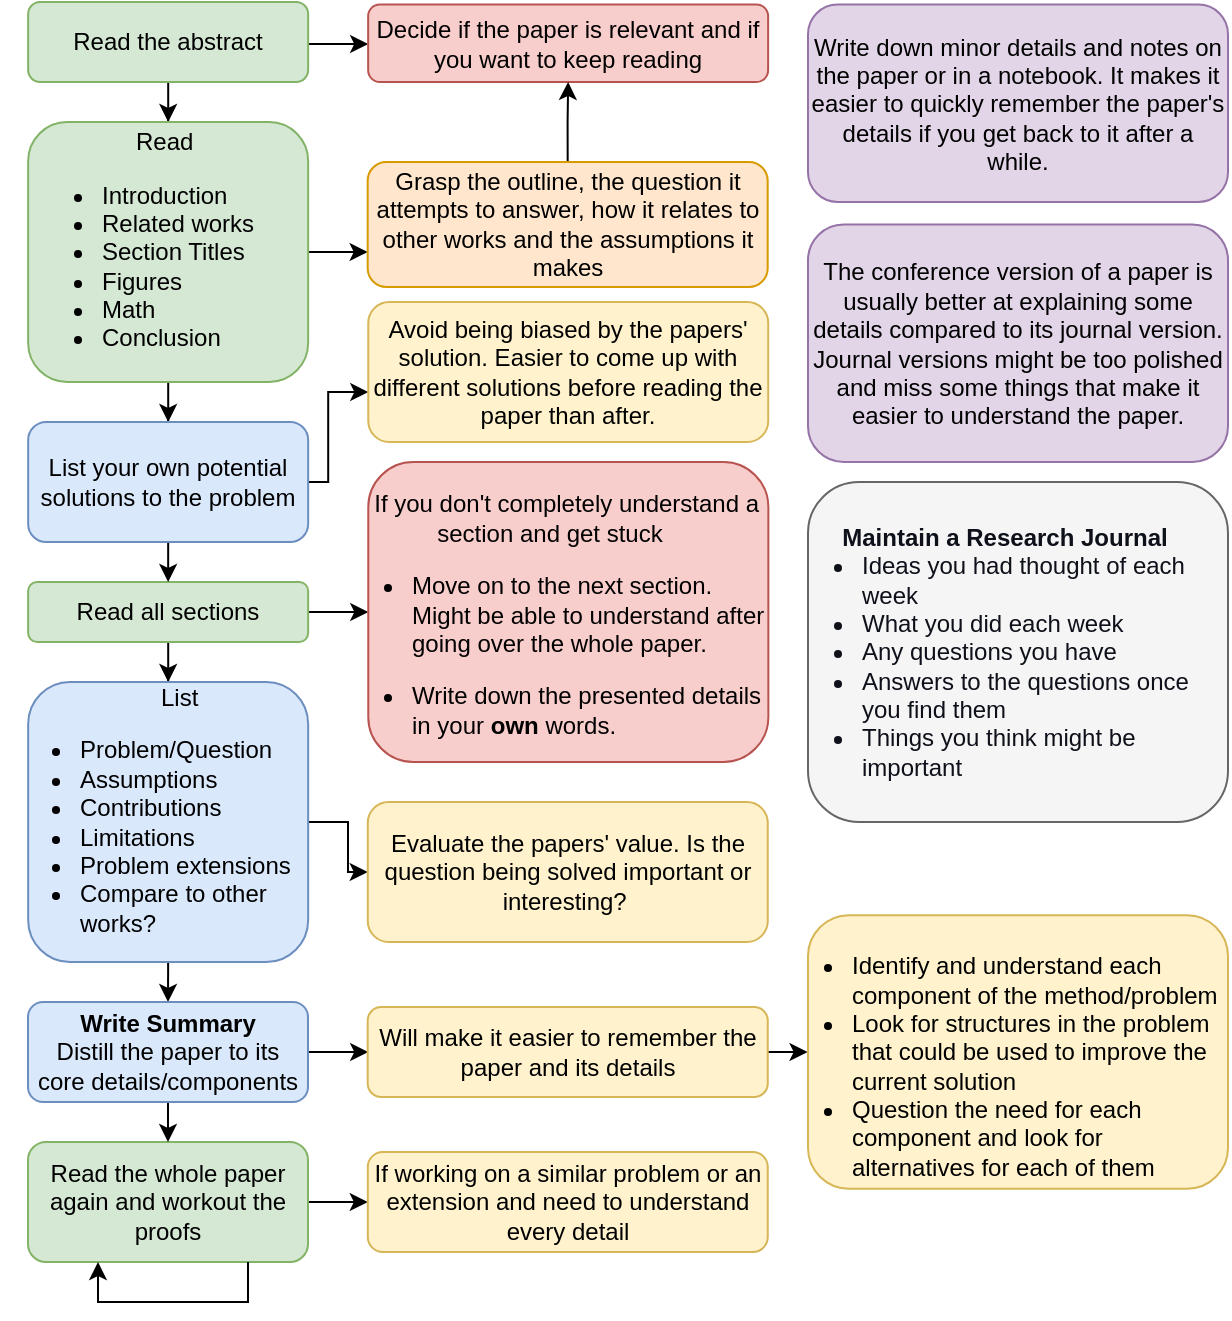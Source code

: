 <mxfile version="14.2.3" type="device"><diagram id="QiM9oSrPAjDkkbRO5tYO" name="Page-1"><mxGraphModel dx="981" dy="486" grid="1" gridSize="10" guides="1" tooltips="1" connect="1" arrows="1" fold="1" page="1" pageScale="1" pageWidth="850" pageHeight="1100" math="0" shadow="0"><root><mxCell id="0"/><mxCell id="1" parent="0"/><mxCell id="tbHWGJce0Dj6GsjQu1Z4-2" value="" style="edgeStyle=orthogonalEdgeStyle;rounded=0;orthogonalLoop=1;jettySize=auto;html=1;" parent="1" source="eRuPD94aAmWbf7h1Lmvu-1" target="tbHWGJce0Dj6GsjQu1Z4-1" edge="1"><mxGeometry relative="1" as="geometry"/></mxCell><mxCell id="tbHWGJce0Dj6GsjQu1Z4-14" value="" style="edgeStyle=orthogonalEdgeStyle;rounded=0;orthogonalLoop=1;jettySize=auto;html=1;" parent="1" source="eRuPD94aAmWbf7h1Lmvu-1" target="tbHWGJce0Dj6GsjQu1Z4-13" edge="1"><mxGeometry relative="1" as="geometry"><Array as="points"><mxPoint x="190.08" y="31"/><mxPoint x="190.08" y="31"/></Array></mxGeometry></mxCell><mxCell id="eRuPD94aAmWbf7h1Lmvu-1" value="Read the abstract" style="rounded=1;whiteSpace=wrap;html=1;glass=0;shadow=0;sketch=0;fillColor=#d5e8d4;strokeColor=#82b366;" parent="1" vertex="1"><mxGeometry x="30.08" y="10" width="140" height="40" as="geometry"/></mxCell><mxCell id="tbHWGJce0Dj6GsjQu1Z4-7" value="" style="edgeStyle=orthogonalEdgeStyle;rounded=0;orthogonalLoop=1;jettySize=auto;html=1;" parent="1" source="tbHWGJce0Dj6GsjQu1Z4-1" target="tbHWGJce0Dj6GsjQu1Z4-6" edge="1"><mxGeometry relative="1" as="geometry"/></mxCell><mxCell id="tbHWGJce0Dj6GsjQu1Z4-17" value="" style="edgeStyle=orthogonalEdgeStyle;rounded=0;orthogonalLoop=1;jettySize=auto;html=1;" parent="1" source="tbHWGJce0Dj6GsjQu1Z4-1" target="tbHWGJce0Dj6GsjQu1Z4-16" edge="1"><mxGeometry relative="1" as="geometry"><Array as="points"><mxPoint x="180.08" y="135"/><mxPoint x="180.08" y="135"/></Array></mxGeometry></mxCell><mxCell id="tbHWGJce0Dj6GsjQu1Z4-1" value="&lt;div style=&quot;text-align: center&quot;&gt;&lt;span&gt;&amp;nbsp; &amp;nbsp; &amp;nbsp; &amp;nbsp; Read&lt;/span&gt;&lt;/div&gt;&lt;ul&gt;&lt;li&gt;Introduction&lt;/li&gt;&lt;li&gt;Related works&lt;/li&gt;&lt;li&gt;Section Titles&lt;/li&gt;&lt;li&gt;Figures&lt;/li&gt;&lt;li&gt;Math&amp;nbsp;&lt;/li&gt;&lt;li&gt;Conclusion&lt;/li&gt;&lt;/ul&gt;" style="whiteSpace=wrap;html=1;rounded=1;align=left;fillColor=#d5e8d4;strokeColor=#82b366;spacingLeft=-5;" parent="1" vertex="1"><mxGeometry x="30.08" y="70" width="140" height="130" as="geometry"/></mxCell><mxCell id="tbHWGJce0Dj6GsjQu1Z4-10" value="" style="edgeStyle=orthogonalEdgeStyle;rounded=0;orthogonalLoop=1;jettySize=auto;html=1;" parent="1" source="tbHWGJce0Dj6GsjQu1Z4-3" target="tbHWGJce0Dj6GsjQu1Z4-9" edge="1"><mxGeometry relative="1" as="geometry"/></mxCell><mxCell id="tbHWGJce0Dj6GsjQu1Z4-25" value="" style="edgeStyle=orthogonalEdgeStyle;rounded=0;orthogonalLoop=1;jettySize=auto;html=1;" parent="1" source="tbHWGJce0Dj6GsjQu1Z4-3" target="tbHWGJce0Dj6GsjQu1Z4-24" edge="1"><mxGeometry relative="1" as="geometry"/></mxCell><mxCell id="tbHWGJce0Dj6GsjQu1Z4-3" value="Read all sections" style="whiteSpace=wrap;html=1;rounded=1;align=center;fillColor=#d5e8d4;strokeColor=#82b366;" parent="1" vertex="1"><mxGeometry x="30.08" y="300" width="140" height="30" as="geometry"/></mxCell><mxCell id="tbHWGJce0Dj6GsjQu1Z4-8" style="edgeStyle=orthogonalEdgeStyle;rounded=0;orthogonalLoop=1;jettySize=auto;html=1;exitX=0.5;exitY=1;exitDx=0;exitDy=0;entryX=0.5;entryY=0;entryDx=0;entryDy=0;" parent="1" source="tbHWGJce0Dj6GsjQu1Z4-6" target="tbHWGJce0Dj6GsjQu1Z4-3" edge="1"><mxGeometry relative="1" as="geometry"/></mxCell><mxCell id="tbHWGJce0Dj6GsjQu1Z4-20" value="" style="edgeStyle=orthogonalEdgeStyle;rounded=0;orthogonalLoop=1;jettySize=auto;html=1;" parent="1" source="tbHWGJce0Dj6GsjQu1Z4-6" target="tbHWGJce0Dj6GsjQu1Z4-19" edge="1"><mxGeometry relative="1" as="geometry"><Array as="points"><mxPoint x="180.08" y="250"/><mxPoint x="180.08" y="205"/></Array></mxGeometry></mxCell><mxCell id="tbHWGJce0Dj6GsjQu1Z4-6" value="List your own potential solutions to the problem" style="whiteSpace=wrap;html=1;rounded=1;align=center;fillColor=#dae8fc;strokeColor=#6c8ebf;" parent="1" vertex="1"><mxGeometry x="30.08" y="220" width="140" height="60" as="geometry"/></mxCell><mxCell id="tbHWGJce0Dj6GsjQu1Z4-27" value="" style="edgeStyle=orthogonalEdgeStyle;rounded=0;orthogonalLoop=1;jettySize=auto;html=1;entryX=0;entryY=0.5;entryDx=0;entryDy=0;" parent="1" source="tbHWGJce0Dj6GsjQu1Z4-9" target="tbHWGJce0Dj6GsjQu1Z4-26" edge="1"><mxGeometry relative="1" as="geometry"><Array as="points"><mxPoint x="190" y="420"/><mxPoint x="190" y="445"/></Array></mxGeometry></mxCell><mxCell id="jmNkkBRaGiyjRFW7MrC_-11" style="edgeStyle=orthogonalEdgeStyle;rounded=0;orthogonalLoop=1;jettySize=auto;html=1;exitX=0.5;exitY=1;exitDx=0;exitDy=0;entryX=0.5;entryY=0;entryDx=0;entryDy=0;" parent="1" source="tbHWGJce0Dj6GsjQu1Z4-9" target="jmNkkBRaGiyjRFW7MrC_-5" edge="1"><mxGeometry relative="1" as="geometry"/></mxCell><mxCell id="tbHWGJce0Dj6GsjQu1Z4-9" value="&lt;div&gt;&lt;span&gt;&amp;nbsp; &amp;nbsp; &amp;nbsp; &amp;nbsp; List&lt;/span&gt;&lt;/div&gt;&lt;ul&gt;&lt;li style=&quot;text-align: left&quot;&gt;Problem/Question&lt;/li&gt;&lt;li style=&quot;text-align: left&quot;&gt;Assumptions&lt;/li&gt;&lt;li style=&quot;text-align: left&quot;&gt;Contributions&lt;/li&gt;&lt;li style=&quot;text-align: left&quot;&gt;Limitations&lt;/li&gt;&lt;li style=&quot;text-align: left&quot;&gt;Problem extensions&lt;/li&gt;&lt;li style=&quot;text-align: left&quot;&gt;Compare to other works?&lt;/li&gt;&lt;/ul&gt;" style="whiteSpace=wrap;html=1;rounded=1;fillColor=#dae8fc;strokeColor=#6c8ebf;verticalAlign=middle;spacingLeft=-15;" parent="1" vertex="1"><mxGeometry x="30.08" y="350" width="140" height="140" as="geometry"/></mxCell><mxCell id="tbHWGJce0Dj6GsjQu1Z4-29" value="" style="edgeStyle=orthogonalEdgeStyle;rounded=0;orthogonalLoop=1;jettySize=auto;html=1;" parent="1" source="tbHWGJce0Dj6GsjQu1Z4-11" target="tbHWGJce0Dj6GsjQu1Z4-28" edge="1"><mxGeometry relative="1" as="geometry"/></mxCell><mxCell id="tbHWGJce0Dj6GsjQu1Z4-11" value="Read the whole paper again and workout the proofs" style="whiteSpace=wrap;html=1;rounded=1;fillColor=#d5e8d4;strokeColor=#82b366;" parent="1" vertex="1"><mxGeometry x="30" y="580" width="140" height="60" as="geometry"/></mxCell><mxCell id="tbHWGJce0Dj6GsjQu1Z4-13" value="Decide if the paper is relevant and if you want to keep reading" style="whiteSpace=wrap;html=1;rounded=1;shadow=0;glass=0;sketch=0;fillColor=#f8cecc;strokeColor=#b85450;" parent="1" vertex="1"><mxGeometry x="200.08" y="11.25" width="199.98" height="38.75" as="geometry"/></mxCell><mxCell id="tbHWGJce0Dj6GsjQu1Z4-18" style="edgeStyle=orthogonalEdgeStyle;rounded=0;orthogonalLoop=1;jettySize=auto;html=1;exitX=0.5;exitY=0;exitDx=0;exitDy=0;entryX=0.5;entryY=1;entryDx=0;entryDy=0;" parent="1" source="tbHWGJce0Dj6GsjQu1Z4-16" target="tbHWGJce0Dj6GsjQu1Z4-13" edge="1"><mxGeometry relative="1" as="geometry"/></mxCell><mxCell id="tbHWGJce0Dj6GsjQu1Z4-16" value="Grasp the outline, the question it attempts to answer, how it relates to other works and the assumptions it makes" style="whiteSpace=wrap;html=1;rounded=1;align=center;fillColor=#ffe6cc;strokeColor=#d79b00;" parent="1" vertex="1"><mxGeometry x="199.84" y="90" width="200" height="62.5" as="geometry"/></mxCell><mxCell id="tbHWGJce0Dj6GsjQu1Z4-19" value="Avoid being biased by the papers' solution. Easier to come up with different solutions before reading the paper than after." style="whiteSpace=wrap;html=1;rounded=1;fillColor=#fff2cc;strokeColor=#d6b656;verticalAlign=middle;horizontal=1;" parent="1" vertex="1"><mxGeometry x="200.14" y="160" width="199.98" height="70" as="geometry"/></mxCell><mxCell id="tbHWGJce0Dj6GsjQu1Z4-24" value="&lt;div&gt;&lt;span&gt;&lt;br&gt;&lt;/span&gt;&lt;/div&gt;&lt;div style=&quot;text-align: center&quot;&gt;&lt;span&gt;&amp;nbsp; &amp;nbsp; &amp;nbsp;If you don't completely understand a section and get stuck&lt;/span&gt;&lt;/div&gt;&lt;ul&gt;&lt;li&gt;Move on to the next section. Might be able to understand after going over the whole paper.&lt;/li&gt;&lt;/ul&gt;&lt;ul&gt;&lt;li&gt;Write down the presented details in your &lt;b&gt;own &lt;/b&gt;words.&lt;/li&gt;&lt;/ul&gt;" style="whiteSpace=wrap;html=1;rounded=1;fillColor=#f8cecc;strokeColor=#b85450;spacingLeft=-20;align=left;" parent="1" vertex="1"><mxGeometry x="200.14" y="240" width="200.04" height="150" as="geometry"/></mxCell><mxCell id="tbHWGJce0Dj6GsjQu1Z4-26" value="Evaluate the papers' value. Is the question being solved important or interesting?&amp;nbsp;" style="whiteSpace=wrap;html=1;rounded=1;fillColor=#fff2cc;strokeColor=#d6b656;" parent="1" vertex="1"><mxGeometry x="199.88" y="410" width="200" height="70" as="geometry"/></mxCell><mxCell id="tbHWGJce0Dj6GsjQu1Z4-28" value="If working on a similar problem or an extension and need to understand every detail" style="whiteSpace=wrap;html=1;rounded=1;fillColor=#fff2cc;strokeColor=#d6b656;" parent="1" vertex="1"><mxGeometry x="199.9" y="585" width="199.98" height="50" as="geometry"/></mxCell><mxCell id="jmNkkBRaGiyjRFW7MrC_-10" style="edgeStyle=orthogonalEdgeStyle;rounded=0;orthogonalLoop=1;jettySize=auto;html=1;exitX=0.5;exitY=1;exitDx=0;exitDy=0;entryX=0.5;entryY=0;entryDx=0;entryDy=0;" parent="1" source="jmNkkBRaGiyjRFW7MrC_-5" target="tbHWGJce0Dj6GsjQu1Z4-11" edge="1"><mxGeometry relative="1" as="geometry"/></mxCell><mxCell id="xSgbeVniZeZdo-TaIFkp-1" style="edgeStyle=orthogonalEdgeStyle;rounded=0;orthogonalLoop=1;jettySize=auto;html=1;exitX=1;exitY=0.5;exitDx=0;exitDy=0;" parent="1" source="jmNkkBRaGiyjRFW7MrC_-5" edge="1"><mxGeometry relative="1" as="geometry"><mxPoint x="200.08" y="534.944" as="targetPoint"/></mxGeometry></mxCell><mxCell id="jmNkkBRaGiyjRFW7MrC_-5" value="&lt;b&gt;Write Summary&lt;/b&gt;&lt;br&gt;Distill the paper to its core details/components" style="whiteSpace=wrap;html=1;rounded=1;fillColor=#dae8fc;strokeColor=#6c8ebf;" parent="1" vertex="1"><mxGeometry x="30" y="510" width="140" height="50" as="geometry"/></mxCell><mxCell id="cU1wx5OKAQBh6w2Gunx4-2" value="" style="edgeStyle=orthogonalEdgeStyle;rounded=0;orthogonalLoop=1;jettySize=auto;html=1;" parent="1" source="jmNkkBRaGiyjRFW7MrC_-7" target="cU1wx5OKAQBh6w2Gunx4-1" edge="1"><mxGeometry relative="1" as="geometry"/></mxCell><mxCell id="jmNkkBRaGiyjRFW7MrC_-7" value="Will make it easier to remember the paper and its details" style="whiteSpace=wrap;html=1;rounded=1;strokeColor=#d6b656;fillColor=#fff2cc;" parent="1" vertex="1"><mxGeometry x="199.84" y="512.5" width="200.04" height="45" as="geometry"/></mxCell><mxCell id="jmNkkBRaGiyjRFW7MrC_-13" value="The conference version of a paper is usually better at explaining some details compared to its journal version. Journal versions might be too polished and miss some things that make it easier to understand the paper." style="rounded=1;whiteSpace=wrap;html=1;fillColor=#e1d5e7;strokeColor=#9673a6;" parent="1" vertex="1"><mxGeometry x="420.0" y="121.25" width="210" height="118.75" as="geometry"/></mxCell><mxCell id="jmNkkBRaGiyjRFW7MrC_-16" value="Write down minor details and notes on the paper or in a notebook. It makes it easier to quickly remember the paper's details if you get back to it after a while." style="rounded=1;whiteSpace=wrap;html=1;fillColor=#e1d5e7;strokeColor=#9673a6;" parent="1" vertex="1"><mxGeometry x="420.0" y="11.25" width="210" height="98.75" as="geometry"/></mxCell><mxCell id="QFe-tPKMCLjhRltFGSoV-1" value="&lt;p style=&quot;text-align: center ; color: rgb(14 , 16 , 26) ; background: transparent ; margin-top: 0pt ; margin-bottom: 0pt&quot;&gt;&lt;strong style=&quot;background: transparent ; margin-top: 0pt ; margin-bottom: 0pt&quot;&gt;Maintain a Research Journal&lt;/strong&gt;&lt;/p&gt;&lt;ul style=&quot;color: rgb(14 , 16 , 26) ; background: transparent ; margin-top: 0pt ; margin-bottom: 0pt&quot;&gt;&lt;li style=&quot;background: transparent ; margin-top: 0pt ; margin-bottom: 0pt ; list-style-type: disc&quot;&gt;&lt;span style=&quot;background: transparent ; margin-top: 0pt ; margin-bottom: 0pt&quot;&gt;Ideas you had thought of each week&lt;/span&gt;&lt;/li&gt;&lt;li style=&quot;background: transparent ; margin-top: 0pt ; margin-bottom: 0pt ; list-style-type: disc&quot;&gt;&lt;span style=&quot;background: transparent ; margin-top: 0pt ; margin-bottom: 0pt&quot;&gt;What you did each week&lt;/span&gt;&lt;/li&gt;&lt;li style=&quot;background: transparent ; margin-top: 0pt ; margin-bottom: 0pt ; list-style-type: disc&quot;&gt;&lt;span style=&quot;background: transparent ; margin-top: 0pt ; margin-bottom: 0pt&quot;&gt;Any questions you have&lt;/span&gt;&lt;/li&gt;&lt;li style=&quot;background: transparent ; margin-top: 0pt ; margin-bottom: 0pt ; list-style-type: disc&quot;&gt;&lt;span style=&quot;background: transparent ; margin-top: 0pt ; margin-bottom: 0pt&quot;&gt;Answers to the questions once you find them&lt;/span&gt;&lt;/li&gt;&lt;li style=&quot;background: transparent ; margin-top: 0pt ; margin-bottom: 0pt ; list-style-type: disc&quot;&gt;&lt;span style=&quot;background: transparent ; margin-top: 0pt ; margin-bottom: 0pt&quot;&gt;Things you think might be important&amp;nbsp;&lt;/span&gt;&lt;/li&gt;&lt;/ul&gt;" style="rounded=1;whiteSpace=wrap;html=1;fillColor=#f5f5f5;strokeColor=#666666;fontColor=#333333;spacingLeft=-15;align=left;" parent="1" vertex="1"><mxGeometry x="420.0" y="250" width="210" height="170" as="geometry"/></mxCell><mxCell id="QFe-tPKMCLjhRltFGSoV-5" style="edgeStyle=orthogonalEdgeStyle;rounded=0;orthogonalLoop=1;jettySize=auto;html=1;entryX=0.25;entryY=1;entryDx=0;entryDy=0;" parent="1" source="tbHWGJce0Dj6GsjQu1Z4-11" target="tbHWGJce0Dj6GsjQu1Z4-11" edge="1"><mxGeometry relative="1" as="geometry"><Array as="points"><mxPoint x="140.0" y="660"/><mxPoint x="65" y="660"/></Array></mxGeometry></mxCell><mxCell id="cU1wx5OKAQBh6w2Gunx4-1" value="&lt;div&gt;&lt;br&gt;&lt;/div&gt;&lt;div&gt;&lt;br&gt;&lt;/div&gt;&lt;div&gt;&lt;br&gt;&lt;/div&gt;&lt;div&gt;&lt;br&gt;&lt;/div&gt;&lt;ul&gt;&lt;li&gt;Identify and understand each component of the method/problem&lt;/li&gt;&lt;li&gt;Look for structures in the problem that could be used to improve the current solution&lt;/li&gt;&lt;li&gt;Question the need for each component and look for alternatives for each of them&lt;br&gt;&lt;/li&gt;&lt;/ul&gt;&lt;br&gt;&lt;br&gt;&lt;br&gt;" style="whiteSpace=wrap;html=1;rounded=1;strokeColor=#d6b656;fillColor=#fff2cc;spacingLeft=-20;align=left;" parent="1" vertex="1"><mxGeometry x="420" y="466.64" width="210" height="136.72" as="geometry"/></mxCell></root></mxGraphModel></diagram></mxfile>